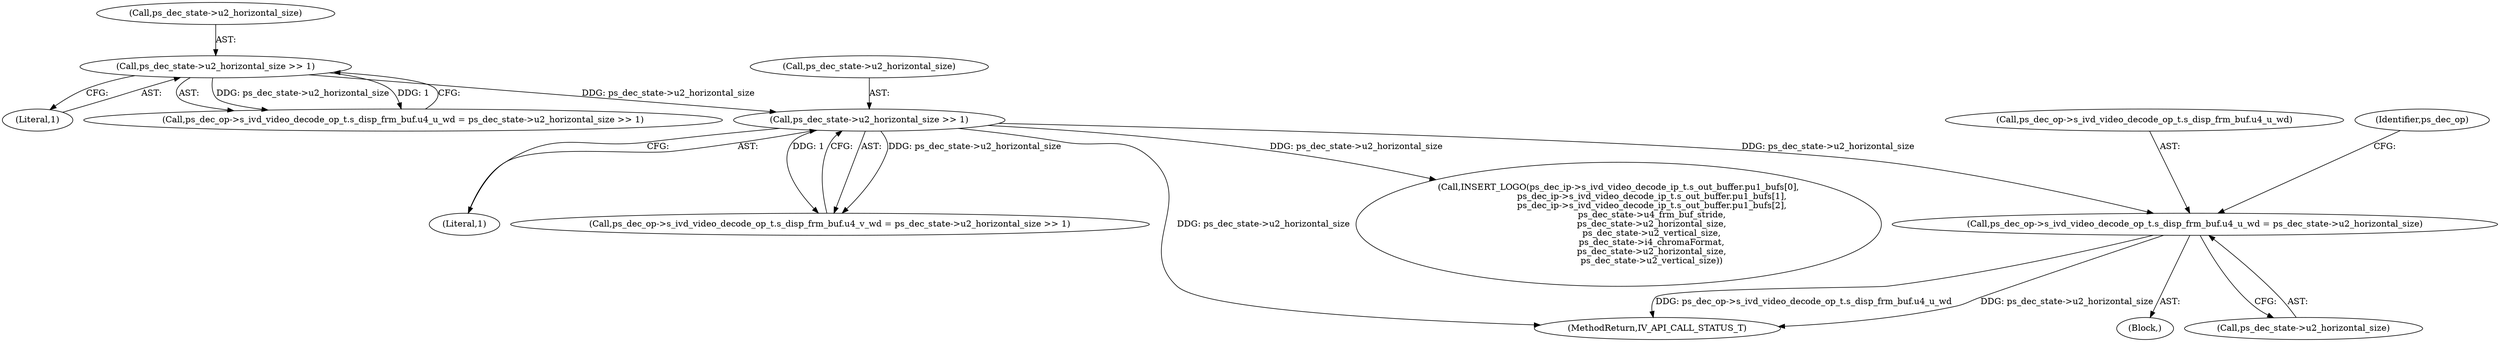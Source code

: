 digraph "0_Android_a86eb798d077b9b25c8f8c77e3c02c2f287c1ce7@pointer" {
"1001344" [label="(Call,ps_dec_op->s_ivd_video_decode_op_t.s_disp_frm_buf.u4_u_wd = ps_dec_state->u2_horizontal_size)"];
"1001292" [label="(Call,ps_dec_state->u2_horizontal_size >> 1)"];
"1001253" [label="(Call,ps_dec_state->u2_horizontal_size >> 1)"];
"1001292" [label="(Call,ps_dec_state->u2_horizontal_size >> 1)"];
"1001257" [label="(Literal,1)"];
"1001284" [label="(Call,ps_dec_op->s_ivd_video_decode_op_t.s_disp_frm_buf.u4_v_wd = ps_dec_state->u2_horizontal_size >> 1)"];
"1001345" [label="(Call,ps_dec_op->s_ivd_video_decode_op_t.s_disp_frm_buf.u4_u_wd)"];
"1001245" [label="(Call,ps_dec_op->s_ivd_video_decode_op_t.s_disp_frm_buf.u4_u_wd = ps_dec_state->u2_horizontal_size >> 1)"];
"1001359" [label="(Identifier,ps_dec_op)"];
"1001344" [label="(Call,ps_dec_op->s_ivd_video_decode_op_t.s_disp_frm_buf.u4_u_wd = ps_dec_state->u2_horizontal_size)"];
"1001296" [label="(Literal,1)"];
"1001253" [label="(Call,ps_dec_state->u2_horizontal_size >> 1)"];
"1001689" [label="(MethodReturn,IV_API_CALL_STATUS_T)"];
"1001293" [label="(Call,ps_dec_state->u2_horizontal_size)"];
"1001254" [label="(Call,ps_dec_state->u2_horizontal_size)"];
"1001341" [label="(Block,)"];
"1001352" [label="(Call,ps_dec_state->u2_horizontal_size)"];
"1001614" [label="(Call,INSERT_LOGO(ps_dec_ip->s_ivd_video_decode_ip_t.s_out_buffer.pu1_bufs[0],\n                        ps_dec_ip->s_ivd_video_decode_ip_t.s_out_buffer.pu1_bufs[1],\n                        ps_dec_ip->s_ivd_video_decode_ip_t.s_out_buffer.pu1_bufs[2],\n                        ps_dec_state->u4_frm_buf_stride,\n                        ps_dec_state->u2_horizontal_size,\n                        ps_dec_state->u2_vertical_size,\n                        ps_dec_state->i4_chromaFormat,\n                        ps_dec_state->u2_horizontal_size,\n                        ps_dec_state->u2_vertical_size))"];
"1001344" -> "1001341"  [label="AST: "];
"1001344" -> "1001352"  [label="CFG: "];
"1001345" -> "1001344"  [label="AST: "];
"1001352" -> "1001344"  [label="AST: "];
"1001359" -> "1001344"  [label="CFG: "];
"1001344" -> "1001689"  [label="DDG: ps_dec_state->u2_horizontal_size"];
"1001344" -> "1001689"  [label="DDG: ps_dec_op->s_ivd_video_decode_op_t.s_disp_frm_buf.u4_u_wd"];
"1001292" -> "1001344"  [label="DDG: ps_dec_state->u2_horizontal_size"];
"1001292" -> "1001284"  [label="AST: "];
"1001292" -> "1001296"  [label="CFG: "];
"1001293" -> "1001292"  [label="AST: "];
"1001296" -> "1001292"  [label="AST: "];
"1001284" -> "1001292"  [label="CFG: "];
"1001292" -> "1001689"  [label="DDG: ps_dec_state->u2_horizontal_size"];
"1001292" -> "1001284"  [label="DDG: ps_dec_state->u2_horizontal_size"];
"1001292" -> "1001284"  [label="DDG: 1"];
"1001253" -> "1001292"  [label="DDG: ps_dec_state->u2_horizontal_size"];
"1001292" -> "1001614"  [label="DDG: ps_dec_state->u2_horizontal_size"];
"1001253" -> "1001245"  [label="AST: "];
"1001253" -> "1001257"  [label="CFG: "];
"1001254" -> "1001253"  [label="AST: "];
"1001257" -> "1001253"  [label="AST: "];
"1001245" -> "1001253"  [label="CFG: "];
"1001253" -> "1001245"  [label="DDG: ps_dec_state->u2_horizontal_size"];
"1001253" -> "1001245"  [label="DDG: 1"];
}
